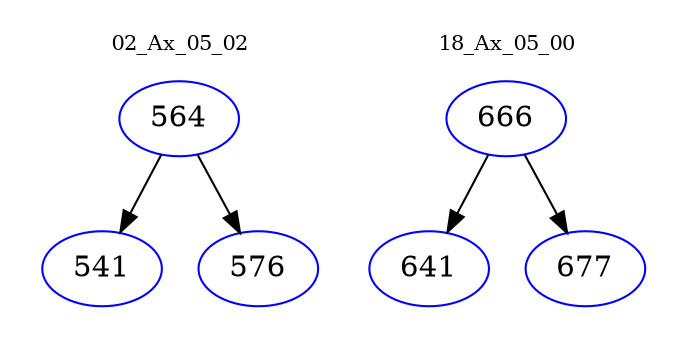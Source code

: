 digraph{
subgraph cluster_0 {
color = white
label = "02_Ax_05_02";
fontsize=10;
T0_564 [label="564", color="blue"]
T0_564 -> T0_541 [color="black"]
T0_541 [label="541", color="blue"]
T0_564 -> T0_576 [color="black"]
T0_576 [label="576", color="blue"]
}
subgraph cluster_1 {
color = white
label = "18_Ax_05_00";
fontsize=10;
T1_666 [label="666", color="blue"]
T1_666 -> T1_641 [color="black"]
T1_641 [label="641", color="blue"]
T1_666 -> T1_677 [color="black"]
T1_677 [label="677", color="blue"]
}
}
